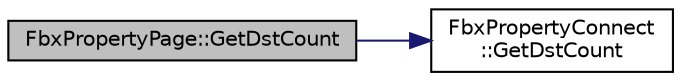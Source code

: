 digraph "FbxPropertyPage::GetDstCount"
{
  edge [fontname="Helvetica",fontsize="10",labelfontname="Helvetica",labelfontsize="10"];
  node [fontname="Helvetica",fontsize="10",shape=record];
  rankdir="LR";
  Node137 [label="FbxPropertyPage::GetDstCount",height=0.2,width=0.4,color="black", fillcolor="grey75", style="filled", fontcolor="black"];
  Node137 -> Node138 [color="midnightblue",fontsize="10",style="solid",fontname="Helvetica"];
  Node138 [label="FbxPropertyConnect\l::GetDstCount",height=0.2,width=0.4,color="black", fillcolor="white", style="filled",URL="$class_fbx_property_connect.html#ab113f35b3c1ec46e432d2214585d28aa"];
}
